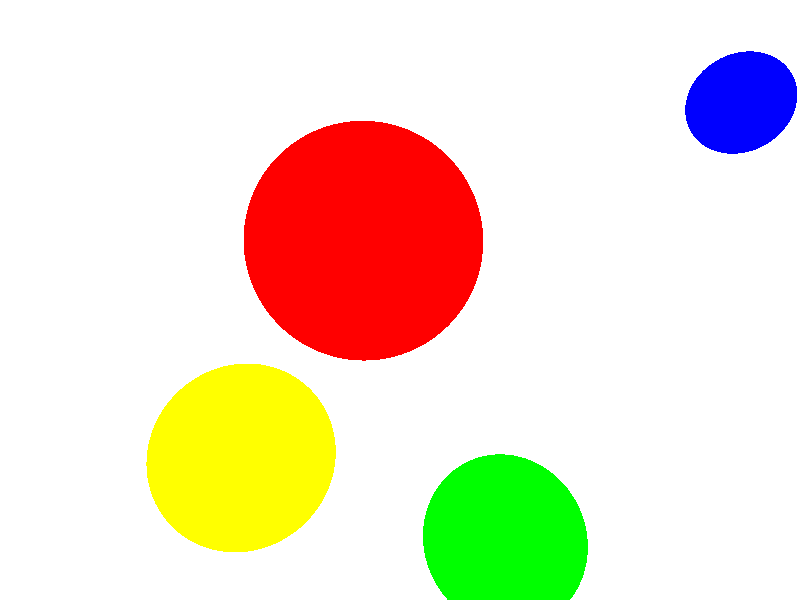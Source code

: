 #include "colors.inc"
  background { color White }
  camera {
    location <10, 0, -7>
    look_at  <4, 3,  3>
  }
  sphere {
    <0, 0, 3>, 2
    texture {
      pigment { color Yellow }
    }
  }
  
  sphere {
    <-1, 7, 9>, 4
    texture {
      pigment { color Red }
    }
  }              

  sphere {
    <11, 21, 32>, 3
    texture {
      pigment { color Blue }
    }
  }    
  
  sphere {
    <4, -2, 8>, 2
    texture {
      pigment { color Green }
    }
  }
  
  light_source { <5, 5, 7> color White}
  light_source { <10, 4, 2> color White}  
  light_source { <7, 0, -1> color White}  
  